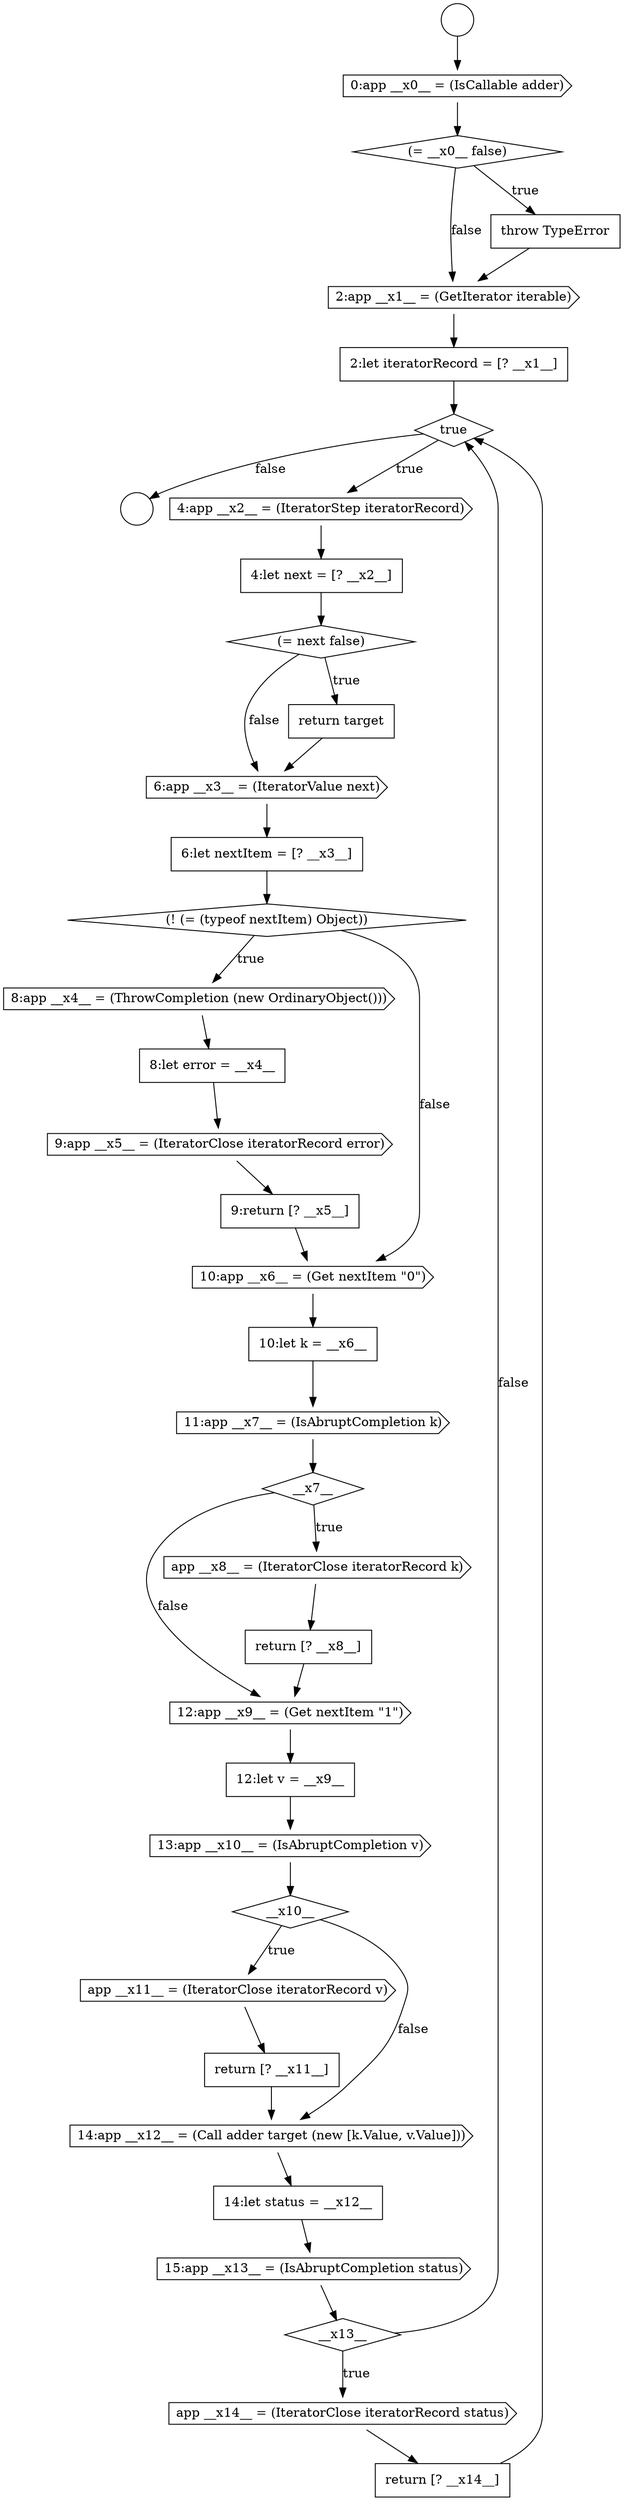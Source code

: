 digraph {
  node0 [shape=circle label=" " color="black" fillcolor="white" style=filled]
  node5 [shape=cds, label=<<font color="black">2:app __x1__ = (GetIterator iterable)</font>> color="black" fillcolor="white" style=filled]
  node10 [shape=diamond, label=<<font color="black">(= next false)</font>> color="black" fillcolor="white" style=filled]
  node14 [shape=diamond, label=<<font color="black">(! (= (typeof nextItem) Object))</font>> color="black" fillcolor="white" style=filled]
  node1 [shape=circle label=" " color="black" fillcolor="white" style=filled]
  node6 [shape=none, margin=0, label=<<font color="black">
    <table border="0" cellborder="1" cellspacing="0" cellpadding="10">
      <tr><td align="left">2:let iteratorRecord = [? __x1__]</td></tr>
    </table>
  </font>> color="black" fillcolor="white" style=filled]
  node9 [shape=none, margin=0, label=<<font color="black">
    <table border="0" cellborder="1" cellspacing="0" cellpadding="10">
      <tr><td align="left">4:let next = [? __x2__]</td></tr>
    </table>
  </font>> color="black" fillcolor="white" style=filled]
  node13 [shape=none, margin=0, label=<<font color="black">
    <table border="0" cellborder="1" cellspacing="0" cellpadding="10">
      <tr><td align="left">6:let nextItem = [? __x3__]</td></tr>
    </table>
  </font>> color="black" fillcolor="white" style=filled]
  node2 [shape=cds, label=<<font color="black">0:app __x0__ = (IsCallable adder)</font>> color="black" fillcolor="white" style=filled]
  node12 [shape=cds, label=<<font color="black">6:app __x3__ = (IteratorValue next)</font>> color="black" fillcolor="white" style=filled]
  node7 [shape=diamond, label=<<font color="black">true</font>> color="black" fillcolor="white" style=filled]
  node18 [shape=none, margin=0, label=<<font color="black">
    <table border="0" cellborder="1" cellspacing="0" cellpadding="10">
      <tr><td align="left">9:return [? __x5__]</td></tr>
    </table>
  </font>> color="black" fillcolor="white" style=filled]
  node11 [shape=none, margin=0, label=<<font color="black">
    <table border="0" cellborder="1" cellspacing="0" cellpadding="10">
      <tr><td align="left">return target</td></tr>
    </table>
  </font>> color="black" fillcolor="white" style=filled]
  node8 [shape=cds, label=<<font color="black">4:app __x2__ = (IteratorStep iteratorRecord)</font>> color="black" fillcolor="white" style=filled]
  node4 [shape=none, margin=0, label=<<font color="black">
    <table border="0" cellborder="1" cellspacing="0" cellpadding="10">
      <tr><td align="left">throw TypeError</td></tr>
    </table>
  </font>> color="black" fillcolor="white" style=filled]
  node15 [shape=cds, label=<<font color="black">8:app __x4__ = (ThrowCompletion (new OrdinaryObject()))</font>> color="black" fillcolor="white" style=filled]
  node24 [shape=none, margin=0, label=<<font color="black">
    <table border="0" cellborder="1" cellspacing="0" cellpadding="10">
      <tr><td align="left">return [? __x8__]</td></tr>
    </table>
  </font>> color="black" fillcolor="white" style=filled]
  node25 [shape=cds, label=<<font color="black">12:app __x9__ = (Get nextItem &quot;1&quot;)</font>> color="black" fillcolor="white" style=filled]
  node20 [shape=none, margin=0, label=<<font color="black">
    <table border="0" cellborder="1" cellspacing="0" cellpadding="10">
      <tr><td align="left">10:let k = __x6__</td></tr>
    </table>
  </font>> color="black" fillcolor="white" style=filled]
  node29 [shape=cds, label=<<font color="black">app __x11__ = (IteratorClose iteratorRecord v)</font>> color="black" fillcolor="white" style=filled]
  node28 [shape=diamond, label=<<font color="black">__x10__</font>> color="black" fillcolor="white" style=filled]
  node21 [shape=cds, label=<<font color="black">11:app __x7__ = (IsAbruptCompletion k)</font>> color="black" fillcolor="white" style=filled]
  node33 [shape=cds, label=<<font color="black">15:app __x13__ = (IsAbruptCompletion status)</font>> color="black" fillcolor="white" style=filled]
  node17 [shape=cds, label=<<font color="black">9:app __x5__ = (IteratorClose iteratorRecord error)</font>> color="black" fillcolor="white" style=filled]
  node32 [shape=none, margin=0, label=<<font color="black">
    <table border="0" cellborder="1" cellspacing="0" cellpadding="10">
      <tr><td align="left">14:let status = __x12__</td></tr>
    </table>
  </font>> color="black" fillcolor="white" style=filled]
  node34 [shape=diamond, label=<<font color="black">__x13__</font>> color="black" fillcolor="white" style=filled]
  node22 [shape=diamond, label=<<font color="black">__x7__</font>> color="black" fillcolor="white" style=filled]
  node27 [shape=cds, label=<<font color="black">13:app __x10__ = (IsAbruptCompletion v)</font>> color="black" fillcolor="white" style=filled]
  node3 [shape=diamond, label=<<font color="black">(= __x0__ false)</font>> color="black" fillcolor="white" style=filled]
  node35 [shape=cds, label=<<font color="black">app __x14__ = (IteratorClose iteratorRecord status)</font>> color="black" fillcolor="white" style=filled]
  node16 [shape=none, margin=0, label=<<font color="black">
    <table border="0" cellborder="1" cellspacing="0" cellpadding="10">
      <tr><td align="left">8:let error = __x4__</td></tr>
    </table>
  </font>> color="black" fillcolor="white" style=filled]
  node31 [shape=cds, label=<<font color="black">14:app __x12__ = (Call adder target (new [k.Value, v.Value]))</font>> color="black" fillcolor="white" style=filled]
  node26 [shape=none, margin=0, label=<<font color="black">
    <table border="0" cellborder="1" cellspacing="0" cellpadding="10">
      <tr><td align="left">12:let v = __x9__</td></tr>
    </table>
  </font>> color="black" fillcolor="white" style=filled]
  node23 [shape=cds, label=<<font color="black">app __x8__ = (IteratorClose iteratorRecord k)</font>> color="black" fillcolor="white" style=filled]
  node36 [shape=none, margin=0, label=<<font color="black">
    <table border="0" cellborder="1" cellspacing="0" cellpadding="10">
      <tr><td align="left">return [? __x14__]</td></tr>
    </table>
  </font>> color="black" fillcolor="white" style=filled]
  node30 [shape=none, margin=0, label=<<font color="black">
    <table border="0" cellborder="1" cellspacing="0" cellpadding="10">
      <tr><td align="left">return [? __x11__]</td></tr>
    </table>
  </font>> color="black" fillcolor="white" style=filled]
  node19 [shape=cds, label=<<font color="black">10:app __x6__ = (Get nextItem &quot;0&quot;)</font>> color="black" fillcolor="white" style=filled]
  node5 -> node6 [ color="black"]
  node29 -> node30 [ color="black"]
  node18 -> node19 [ color="black"]
  node10 -> node11 [label=<<font color="black">true</font>> color="black"]
  node10 -> node12 [label=<<font color="black">false</font>> color="black"]
  node11 -> node12 [ color="black"]
  node12 -> node13 [ color="black"]
  node0 -> node2 [ color="black"]
  node6 -> node7 [ color="black"]
  node9 -> node10 [ color="black"]
  node27 -> node28 [ color="black"]
  node30 -> node31 [ color="black"]
  node28 -> node29 [label=<<font color="black">true</font>> color="black"]
  node28 -> node31 [label=<<font color="black">false</font>> color="black"]
  node4 -> node5 [ color="black"]
  node25 -> node26 [ color="black"]
  node16 -> node17 [ color="black"]
  node34 -> node35 [label=<<font color="black">true</font>> color="black"]
  node34 -> node7 [label=<<font color="black">false</font>> color="black"]
  node7 -> node8 [label=<<font color="black">true</font>> color="black"]
  node7 -> node1 [label=<<font color="black">false</font>> color="black"]
  node33 -> node34 [ color="black"]
  node2 -> node3 [ color="black"]
  node3 -> node4 [label=<<font color="black">true</font>> color="black"]
  node3 -> node5 [label=<<font color="black">false</font>> color="black"]
  node15 -> node16 [ color="black"]
  node19 -> node20 [ color="black"]
  node13 -> node14 [ color="black"]
  node35 -> node36 [ color="black"]
  node22 -> node23 [label=<<font color="black">true</font>> color="black"]
  node22 -> node25 [label=<<font color="black">false</font>> color="black"]
  node23 -> node24 [ color="black"]
  node31 -> node32 [ color="black"]
  node14 -> node15 [label=<<font color="black">true</font>> color="black"]
  node14 -> node19 [label=<<font color="black">false</font>> color="black"]
  node26 -> node27 [ color="black"]
  node8 -> node9 [ color="black"]
  node21 -> node22 [ color="black"]
  node20 -> node21 [ color="black"]
  node24 -> node25 [ color="black"]
  node36 -> node7 [ color="black"]
  node32 -> node33 [ color="black"]
  node17 -> node18 [ color="black"]
}
